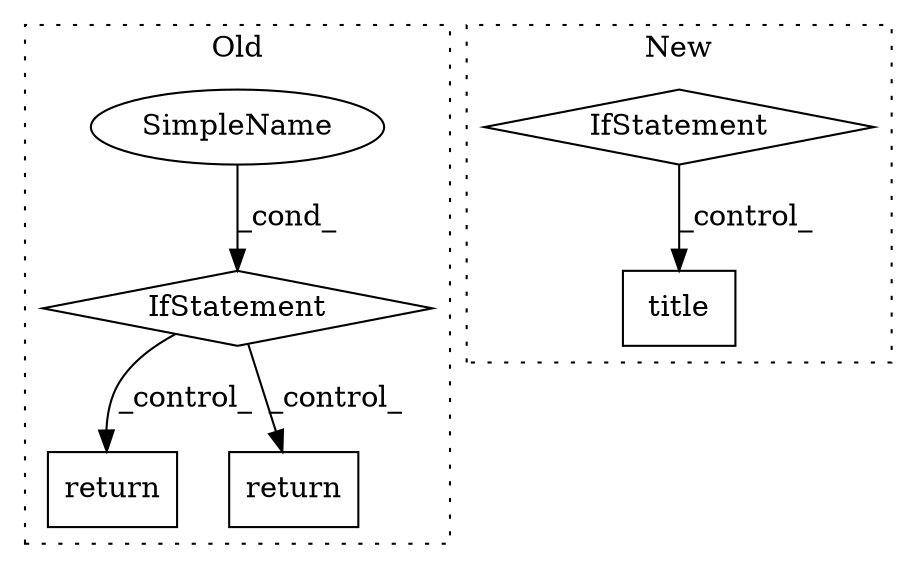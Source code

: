 digraph G {
subgraph cluster0 {
1 [label="return" a="41" s="749" l="7" shape="box"];
3 [label="SimpleName" a="42" s="725" l="14" shape="ellipse"];
4 [label="return" a="41" s="850" l="7" shape="box"];
5 [label="IfStatement" a="25" s="721,739" l="4,2" shape="diamond"];
label = "Old";
style="dotted";
}
subgraph cluster1 {
2 [label="title" a="32" s="694" l="7" shape="box"];
6 [label="IfStatement" a="25" s="639,657" l="4,2" shape="diamond"];
label = "New";
style="dotted";
}
3 -> 5 [label="_cond_"];
5 -> 1 [label="_control_"];
5 -> 4 [label="_control_"];
6 -> 2 [label="_control_"];
}